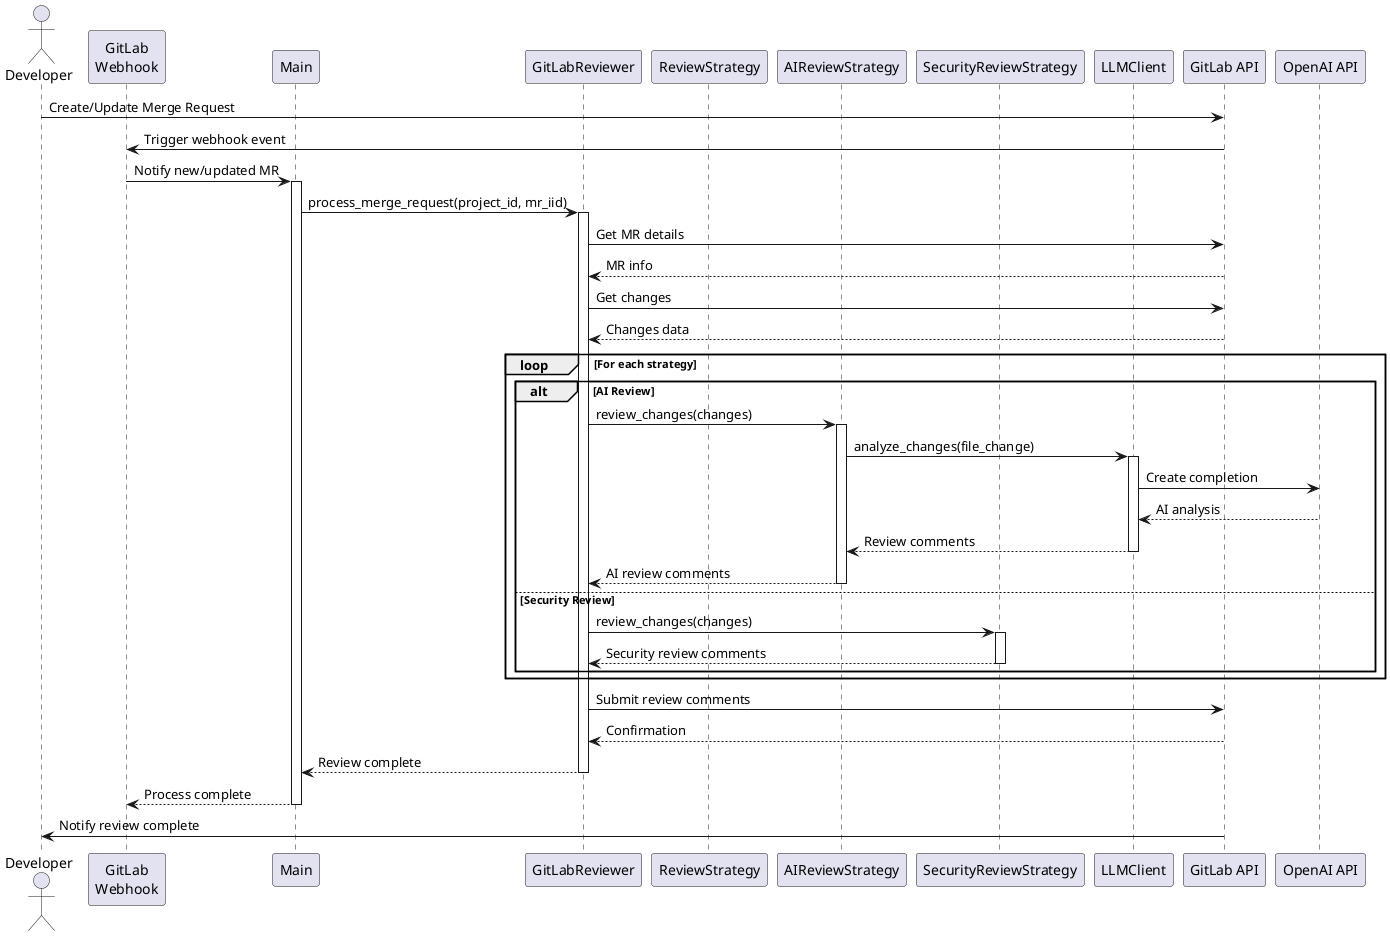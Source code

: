 @startuml GitLab AI Review System

actor Developer
participant "GitLab\nWebhook" as Webhook
participant "Main" as Main
participant "GitLabReviewer" as Reviewer
participant "ReviewStrategy" as Strategy
participant "AIReviewStrategy" as AIStrategy
participant "SecurityReviewStrategy" as SecStrategy
participant "LLMClient" as LLM
participant "GitLab API" as GitLabAPI
participant "OpenAI API" as OpenAI

Developer -> GitLabAPI: Create/Update Merge Request
GitLabAPI -> Webhook: Trigger webhook event

Webhook -> Main: Notify new/updated MR
activate Main

Main -> Reviewer: process_merge_request(project_id, mr_iid)
activate Reviewer

Reviewer -> GitLabAPI: Get MR details
GitLabAPI --> Reviewer: MR info

Reviewer -> GitLabAPI: Get changes
GitLabAPI --> Reviewer: Changes data

loop For each strategy
    alt AI Review
        Reviewer -> AIStrategy: review_changes(changes)
        activate AIStrategy
        
        AIStrategy -> LLM: analyze_changes(file_change)
        activate LLM
        
        LLM -> OpenAI: Create completion
        OpenAI --> LLM: AI analysis
        
        LLM --> AIStrategy: Review comments
        deactivate LLM
        
        AIStrategy --> Reviewer: AI review comments
        deactivate AIStrategy
        
    else Security Review
        Reviewer -> SecStrategy: review_changes(changes)
        activate SecStrategy
        SecStrategy --> Reviewer: Security review comments
        deactivate SecStrategy
    end
end

Reviewer -> GitLabAPI: Submit review comments
GitLabAPI --> Reviewer: Confirmation

Reviewer --> Main: Review complete
deactivate Reviewer

Main --> Webhook: Process complete
deactivate Main

GitLabAPI -> Developer: Notify review complete

@enduml

